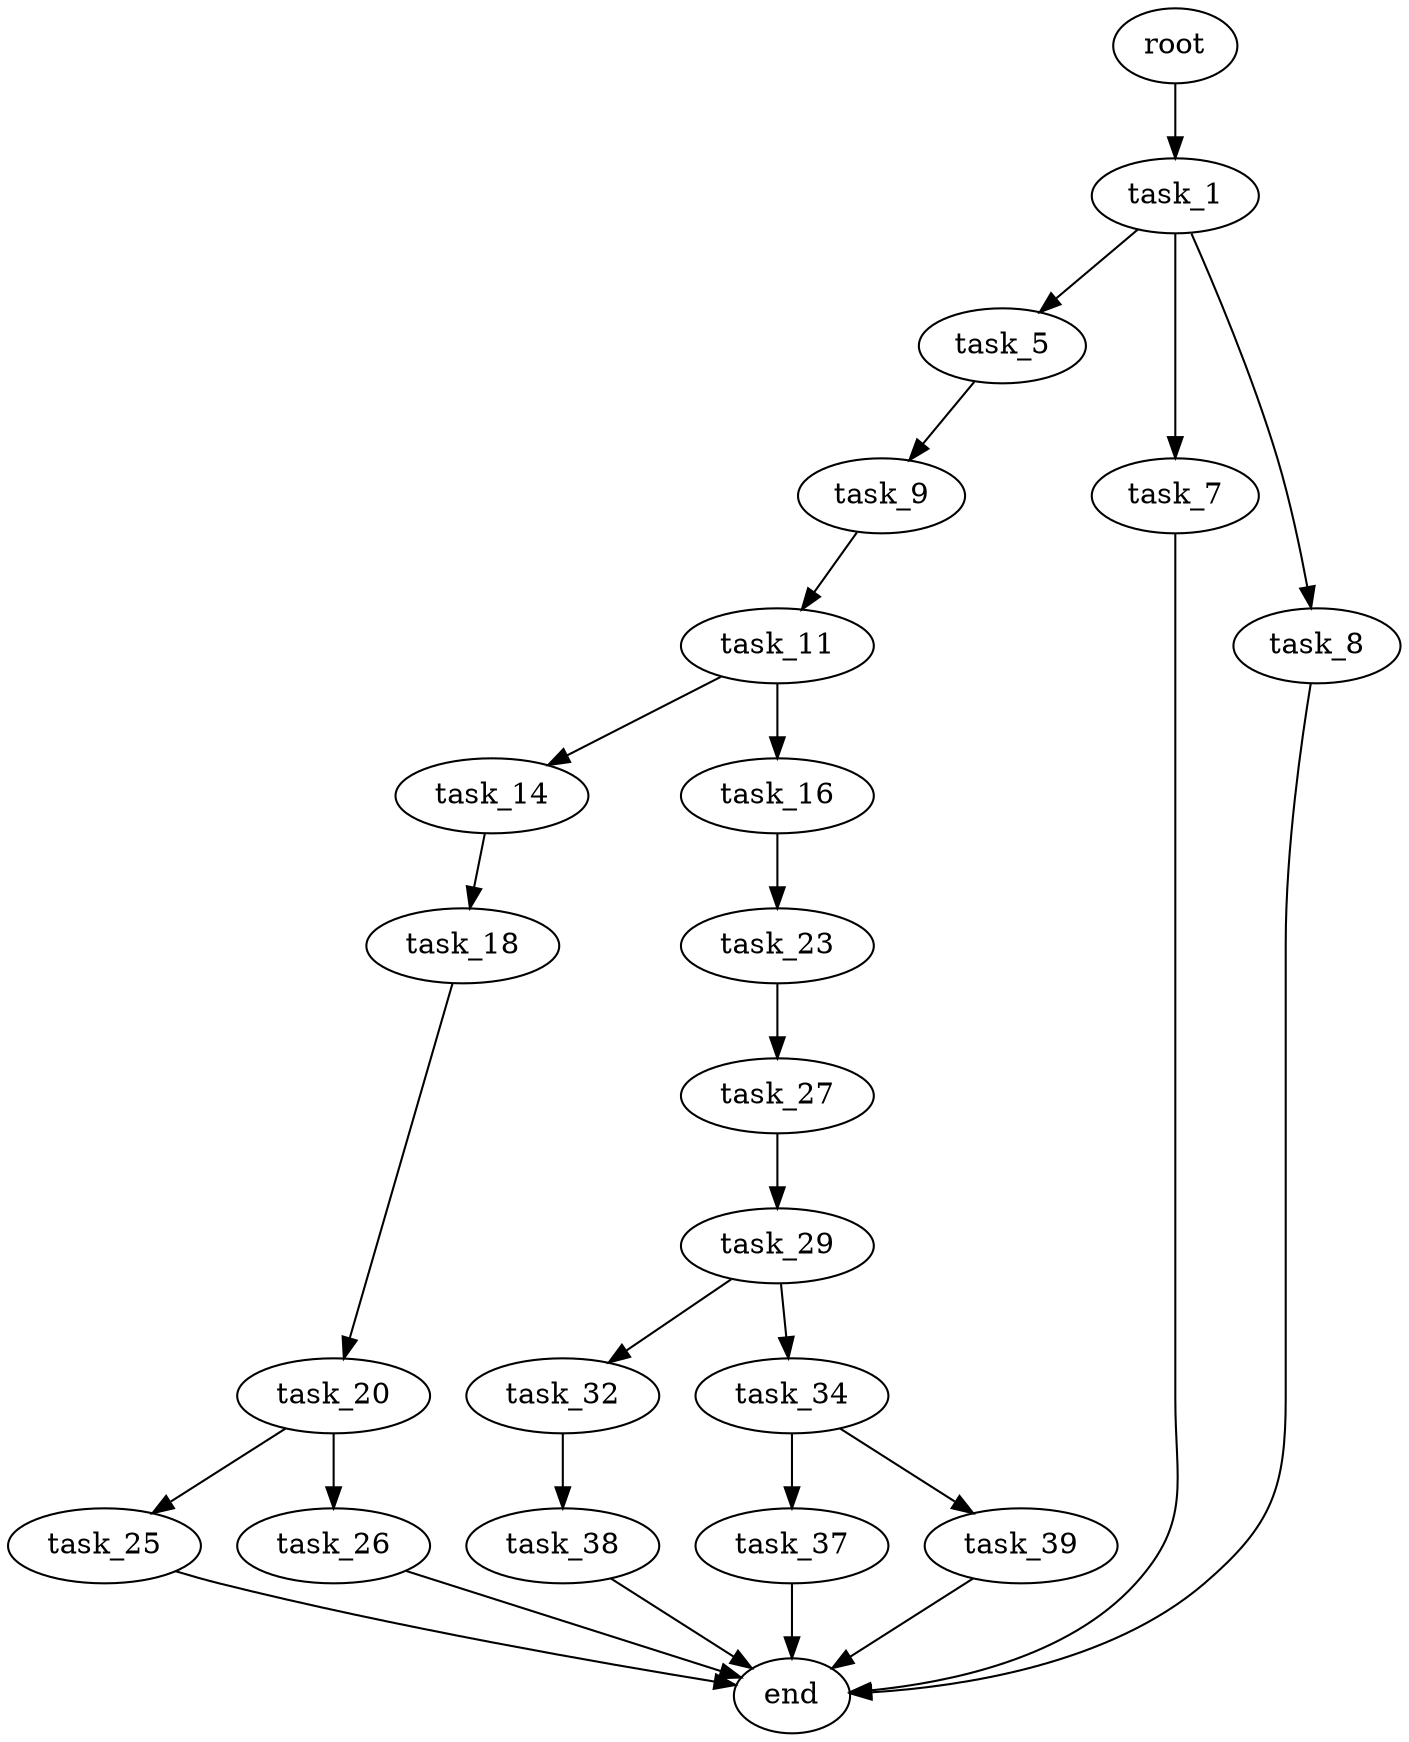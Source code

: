 digraph G {
  root [size="0.000000"];
  task_1 [size="9948228004.000000"];
  task_5 [size="549755813888.000000"];
  task_7 [size="29257170544.000000"];
  task_8 [size="1073741824000.000000"];
  task_9 [size="343258897250.000000"];
  end [size="0.000000"];
  task_11 [size="49756619506.000000"];
  task_14 [size="1652131298.000000"];
  task_16 [size="7108559102.000000"];
  task_18 [size="134217728000.000000"];
  task_23 [size="5475307509.000000"];
  task_20 [size="8428061783.000000"];
  task_25 [size="11591480788.000000"];
  task_26 [size="349915580960.000000"];
  task_27 [size="786632724.000000"];
  task_29 [size="44584264494.000000"];
  task_32 [size="42299968228.000000"];
  task_34 [size="8589934592.000000"];
  task_38 [size="337253070645.000000"];
  task_37 [size="37143619430.000000"];
  task_39 [size="780924100788.000000"];

  root -> task_1 [size="1.000000"];
  task_1 -> task_5 [size="209715200.000000"];
  task_1 -> task_7 [size="209715200.000000"];
  task_1 -> task_8 [size="209715200.000000"];
  task_5 -> task_9 [size="536870912.000000"];
  task_7 -> end [size="1.000000"];
  task_8 -> end [size="1.000000"];
  task_9 -> task_11 [size="301989888.000000"];
  task_11 -> task_14 [size="838860800.000000"];
  task_11 -> task_16 [size="838860800.000000"];
  task_14 -> task_18 [size="75497472.000000"];
  task_16 -> task_23 [size="134217728.000000"];
  task_18 -> task_20 [size="209715200.000000"];
  task_23 -> task_27 [size="209715200.000000"];
  task_20 -> task_25 [size="411041792.000000"];
  task_20 -> task_26 [size="411041792.000000"];
  task_25 -> end [size="1.000000"];
  task_26 -> end [size="1.000000"];
  task_27 -> task_29 [size="33554432.000000"];
  task_29 -> task_32 [size="75497472.000000"];
  task_29 -> task_34 [size="75497472.000000"];
  task_32 -> task_38 [size="838860800.000000"];
  task_34 -> task_37 [size="33554432.000000"];
  task_34 -> task_39 [size="33554432.000000"];
  task_38 -> end [size="1.000000"];
  task_37 -> end [size="1.000000"];
  task_39 -> end [size="1.000000"];
}
